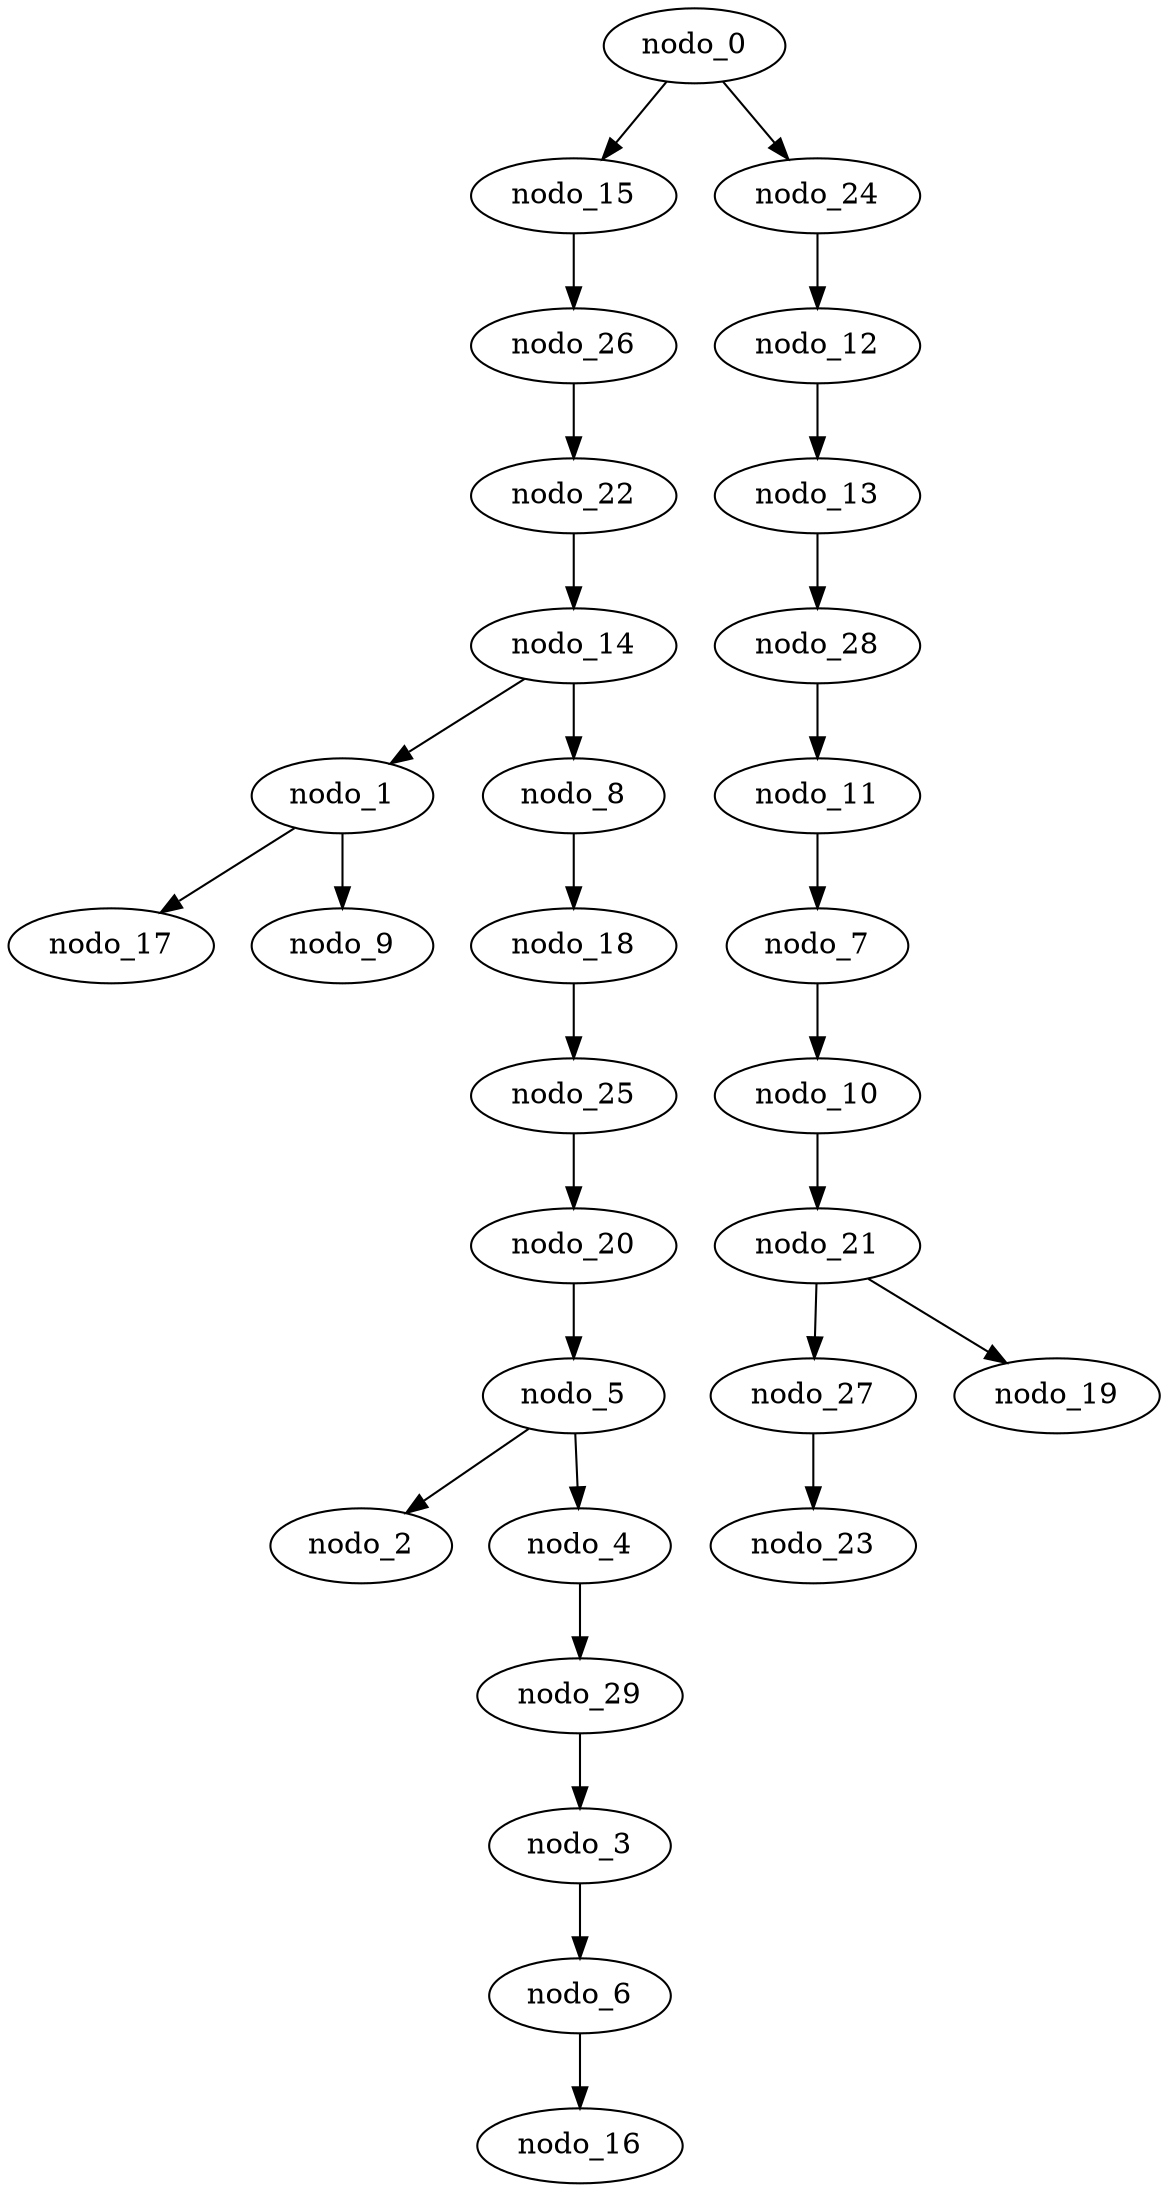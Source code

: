 digraph gen_geografico_30_dfs_i {
  nodo_26 -> nodo_22;
  nodo_14 -> nodo_1;
  nodo_0 -> nodo_15;
  nodo_13 -> nodo_28;
  nodo_12 -> nodo_13;
  nodo_14 -> nodo_8;
  nodo_11 -> nodo_7;
  nodo_8 -> nodo_18;
  nodo_10 -> nodo_21;
  nodo_18 -> nodo_25;
  nodo_6 -> nodo_16;
  nodo_22 -> nodo_14;
  nodo_21 -> nodo_27;
  nodo_25 -> nodo_20;
  nodo_27 -> nodo_23;
  nodo_28 -> nodo_11;
  nodo_20 -> nodo_5;
  nodo_1 -> nodo_17;
  nodo_0 -> nodo_24;
  nodo_24 -> nodo_12;
  nodo_5 -> nodo_2;
  nodo_5 -> nodo_4;
  nodo_3 -> nodo_6;
  nodo_1 -> nodo_9;
  nodo_4 -> nodo_29;
  nodo_29 -> nodo_3;
  nodo_21 -> nodo_19;
  nodo_15 -> nodo_26;
  nodo_7 -> nodo_10;
}
